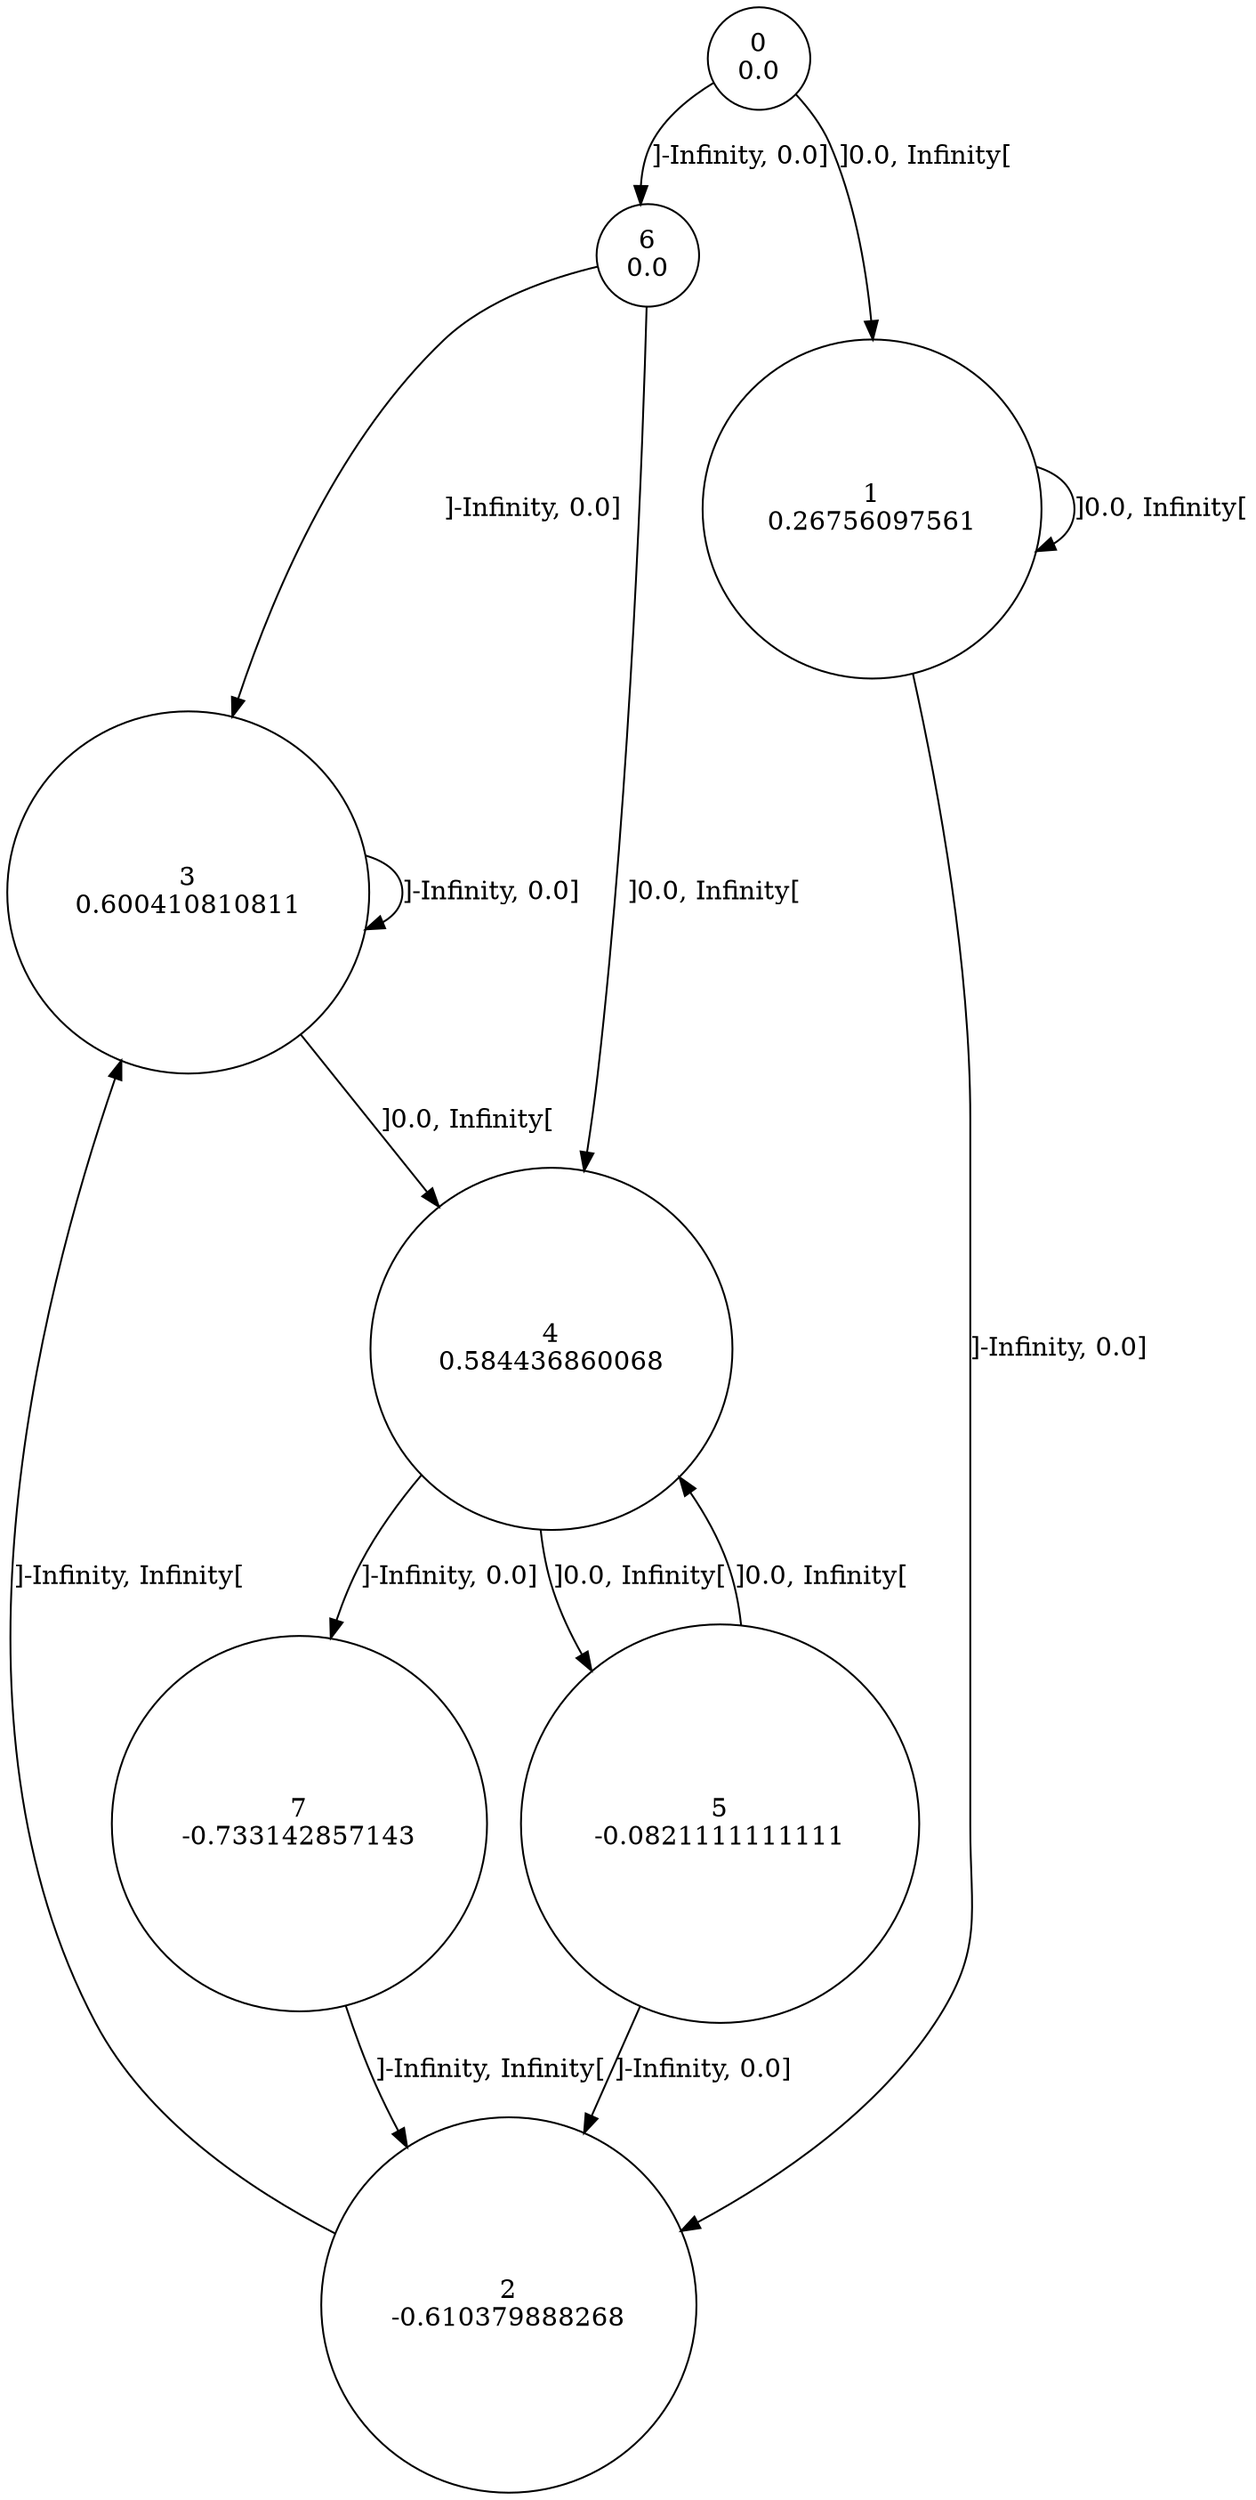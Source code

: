 digraph a {
0 [shape=circle, label="0\n0.0"];
	0 -> 6 [label="]-Infinity, 0.0]"];
	0 -> 1 [label="]0.0, Infinity["];
1 [shape=circle, label="1\n0.26756097561"];
	1 -> 2 [label="]-Infinity, 0.0]"];
	1 -> 1 [label="]0.0, Infinity["];
2 [shape=circle, label="2\n-0.610379888268"];
	2 -> 3 [label="]-Infinity, Infinity["];
3 [shape=circle, label="3\n0.600410810811"];
	3 -> 3 [label="]-Infinity, 0.0]"];
	3 -> 4 [label="]0.0, Infinity["];
4 [shape=circle, label="4\n0.584436860068"];
	4 -> 7 [label="]-Infinity, 0.0]"];
	4 -> 5 [label="]0.0, Infinity["];
5 [shape=circle, label="5\n-0.0821111111111"];
	5 -> 2 [label="]-Infinity, 0.0]"];
	5 -> 4 [label="]0.0, Infinity["];
6 [shape=circle, label="6\n0.0"];
	6 -> 3 [label="]-Infinity, 0.0]"];
	6 -> 4 [label="]0.0, Infinity["];
7 [shape=circle, label="7\n-0.733142857143"];
	7 -> 2 [label="]-Infinity, Infinity["];
}